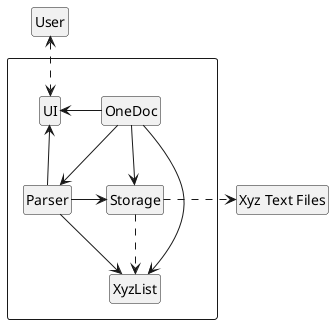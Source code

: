 @startuml
hide footbox
hide members
hide circle

class User
class "Xyz Text Files"

package " "<<Rectangle>>{
    class UI
    class OneDoc
    class Storage
    class Parser
    class XyzList
}

OneDoc -left> UI
OneDoc -down-> Parser
OneDoc -> Storage
OneDoc -> XyzList

Parser -> Storage
Parser -down-> XyzList
Parser -> UI

Storage ..> XyzList

User <..> UI
Storage ..right> "Xyz Text Files"

@enduml